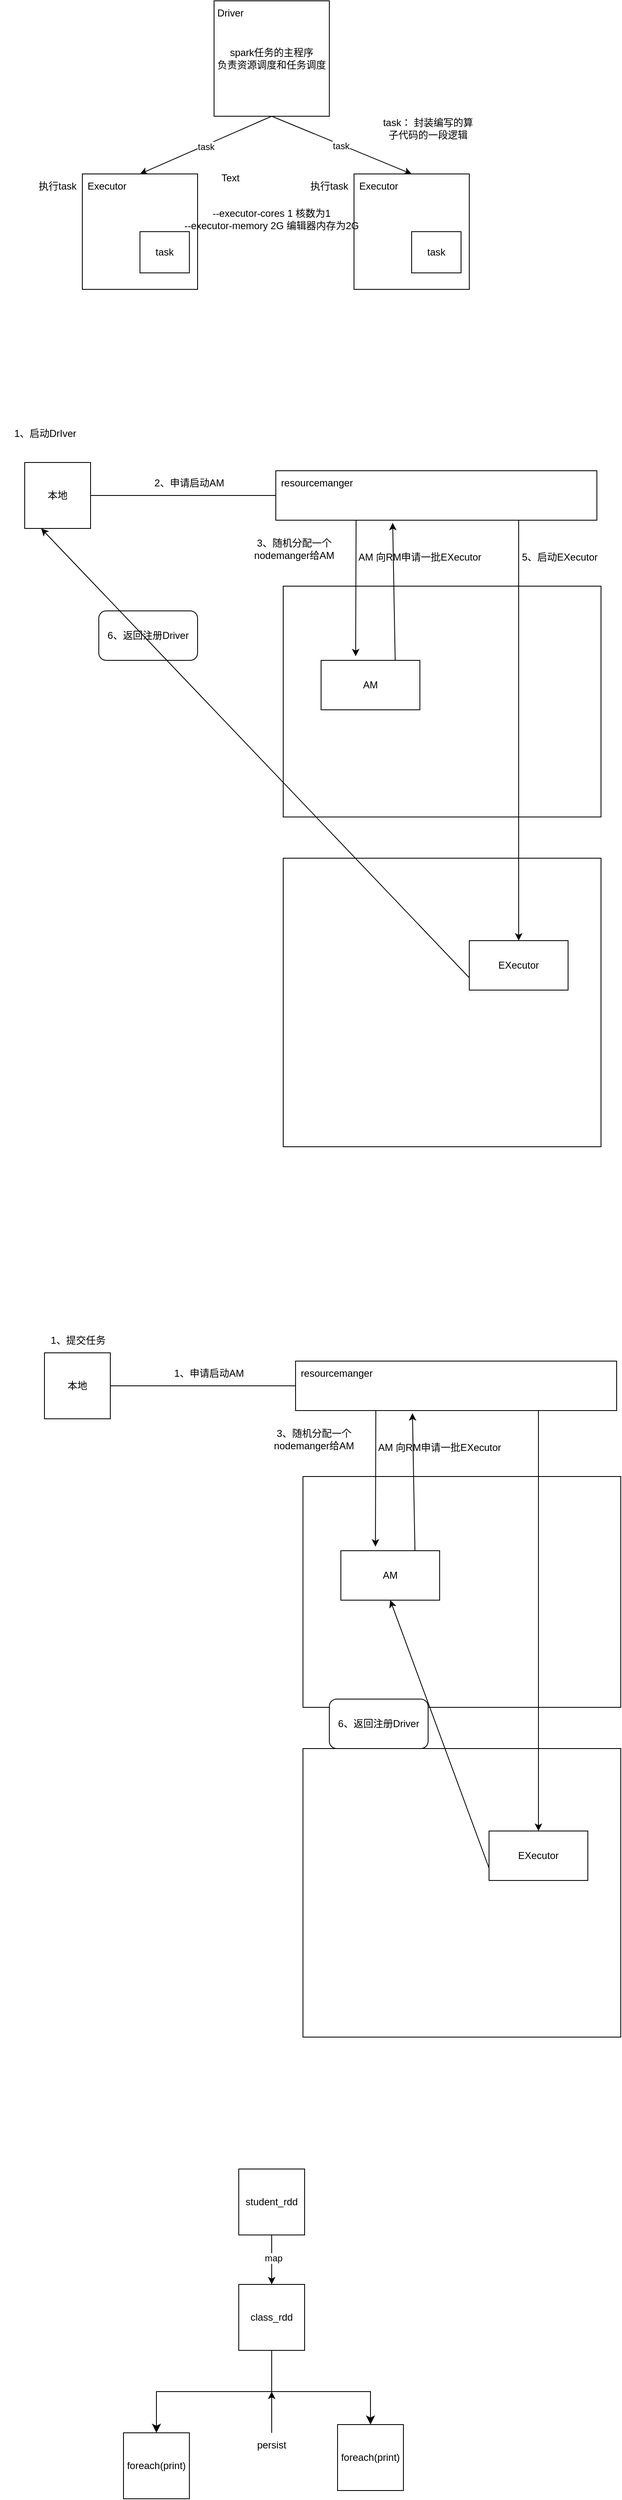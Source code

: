 <mxfile>
    <diagram id="6gFw7yWfGCj8vJcpeCse" name="第 1 页">
        <mxGraphModel dx="506" dy="443" grid="1" gridSize="10" guides="1" tooltips="1" connect="1" arrows="1" fold="1" page="1" pageScale="1" pageWidth="827" pageHeight="1169" math="0" shadow="0">
            <root>
                <mxCell id="0"/>
                <mxCell id="1" parent="0"/>
                <mxCell id="54" value="" style="rounded=0;whiteSpace=wrap;html=1;" parent="1" vertex="1">
                    <mxGeometry x="354" y="1140" width="386" height="350" as="geometry"/>
                </mxCell>
                <mxCell id="18" style="edgeStyle=none;html=1;exitX=0.5;exitY=1;exitDx=0;exitDy=0;entryX=0.5;entryY=0;entryDx=0;entryDy=0;" parent="1" source="2" target="4" edge="1">
                    <mxGeometry relative="1" as="geometry"/>
                </mxCell>
                <mxCell id="22" value="task" style="edgeLabel;html=1;align=center;verticalAlign=middle;resizable=0;points=[];" parent="18" vertex="1" connectable="0">
                    <mxGeometry x="0.013" y="1" relative="1" as="geometry">
                        <mxPoint as="offset"/>
                    </mxGeometry>
                </mxCell>
                <mxCell id="19" style="edgeStyle=none;html=1;exitX=0.5;exitY=1;exitDx=0;exitDy=0;entryX=0.5;entryY=0;entryDx=0;entryDy=0;" parent="1" source="2" target="6" edge="1">
                    <mxGeometry relative="1" as="geometry"/>
                </mxCell>
                <mxCell id="23" value="task" style="edgeLabel;html=1;align=center;verticalAlign=middle;resizable=0;points=[];" parent="19" vertex="1" connectable="0">
                    <mxGeometry x="-0.015" y="-1" relative="1" as="geometry">
                        <mxPoint as="offset"/>
                    </mxGeometry>
                </mxCell>
                <mxCell id="2" value="" style="whiteSpace=wrap;html=1;aspect=fixed;" parent="1" vertex="1">
                    <mxGeometry x="270" y="100" width="140" height="140" as="geometry"/>
                </mxCell>
                <mxCell id="3" value="Driver" style="text;html=1;align=center;verticalAlign=middle;whiteSpace=wrap;rounded=0;" parent="1" vertex="1">
                    <mxGeometry x="260" y="100" width="60" height="30" as="geometry"/>
                </mxCell>
                <mxCell id="4" value="" style="whiteSpace=wrap;html=1;aspect=fixed;" parent="1" vertex="1">
                    <mxGeometry x="110" y="310" width="140" height="140" as="geometry"/>
                </mxCell>
                <mxCell id="5" value="Executor" style="text;html=1;align=center;verticalAlign=middle;whiteSpace=wrap;rounded=0;" parent="1" vertex="1">
                    <mxGeometry x="110" y="310" width="60" height="30" as="geometry"/>
                </mxCell>
                <mxCell id="6" value="" style="whiteSpace=wrap;html=1;aspect=fixed;" parent="1" vertex="1">
                    <mxGeometry x="440" y="310" width="140" height="140" as="geometry"/>
                </mxCell>
                <mxCell id="7" value="Executor" style="text;html=1;align=center;verticalAlign=middle;whiteSpace=wrap;rounded=0;" parent="1" vertex="1">
                    <mxGeometry x="440" y="310" width="60" height="30" as="geometry"/>
                </mxCell>
                <mxCell id="9" value="spark任务的主程序&lt;div&gt;负责资源调度和任务调度&lt;/div&gt;" style="text;html=1;align=center;verticalAlign=middle;whiteSpace=wrap;rounded=0;shadow=1;" parent="1" vertex="1">
                    <mxGeometry x="250" y="140" width="180" height="60" as="geometry"/>
                </mxCell>
                <mxCell id="10" value="执行task" style="text;html=1;align=center;verticalAlign=middle;whiteSpace=wrap;rounded=0;" parent="1" vertex="1">
                    <mxGeometry x="50" y="310" width="60" height="30" as="geometry"/>
                </mxCell>
                <mxCell id="11" value="task" style="rounded=0;whiteSpace=wrap;html=1;" parent="1" vertex="1">
                    <mxGeometry x="180" y="380" width="60" height="50" as="geometry"/>
                </mxCell>
                <mxCell id="12" value="task" style="rounded=0;whiteSpace=wrap;html=1;" parent="1" vertex="1">
                    <mxGeometry x="510" y="380" width="60" height="50" as="geometry"/>
                </mxCell>
                <mxCell id="13" value="执行task" style="text;html=1;align=center;verticalAlign=middle;whiteSpace=wrap;rounded=0;" parent="1" vertex="1">
                    <mxGeometry x="380" y="310" width="60" height="30" as="geometry"/>
                </mxCell>
                <mxCell id="16" value="--executor-cores 1 核数为1&lt;div&gt;--executor-memory 2G 编辑器内存为2G&lt;/div&gt;" style="text;html=1;align=center;verticalAlign=middle;whiteSpace=wrap;rounded=0;" parent="1" vertex="1">
                    <mxGeometry x="225" y="350" width="230" height="30" as="geometry"/>
                </mxCell>
                <mxCell id="20" value="Text" style="text;html=1;align=center;verticalAlign=middle;whiteSpace=wrap;rounded=0;" parent="1" vertex="1">
                    <mxGeometry x="260" y="300" width="60" height="30" as="geometry"/>
                </mxCell>
                <mxCell id="21" value="task： 封装编写的算子代码的一段逻辑" style="text;html=1;align=center;verticalAlign=middle;whiteSpace=wrap;rounded=0;" parent="1" vertex="1">
                    <mxGeometry x="470" y="240" width="120" height="30" as="geometry"/>
                </mxCell>
                <mxCell id="37" style="edgeStyle=none;html=1;exitX=1;exitY=0.5;exitDx=0;exitDy=0;entryX=0.25;entryY=1;entryDx=0;entryDy=0;" parent="1" source="24" target="34" edge="1">
                    <mxGeometry relative="1" as="geometry"/>
                </mxCell>
                <mxCell id="24" value="本地" style="whiteSpace=wrap;html=1;aspect=fixed;" parent="1" vertex="1">
                    <mxGeometry x="40" y="660" width="80" height="80" as="geometry"/>
                </mxCell>
                <mxCell id="35" value="" style="rounded=0;whiteSpace=wrap;html=1;" parent="1" vertex="1">
                    <mxGeometry x="354" y="810" width="386" height="280" as="geometry"/>
                </mxCell>
                <mxCell id="33" value="" style="rounded=0;whiteSpace=wrap;html=1;" parent="1" vertex="1">
                    <mxGeometry x="345" y="670" width="390" height="60" as="geometry"/>
                </mxCell>
                <mxCell id="34" value="resourcemanger" style="text;html=1;align=center;verticalAlign=middle;whiteSpace=wrap;rounded=0;" parent="1" vertex="1">
                    <mxGeometry x="335" y="670" width="120" height="30" as="geometry"/>
                </mxCell>
                <mxCell id="36" value="AM" style="rounded=0;whiteSpace=wrap;html=1;" parent="1" vertex="1">
                    <mxGeometry x="400" y="900" width="120" height="60" as="geometry"/>
                </mxCell>
                <mxCell id="38" value="3、随机分配一个nodemanger给AM" style="text;html=1;align=center;verticalAlign=middle;whiteSpace=wrap;rounded=0;" parent="1" vertex="1">
                    <mxGeometry x="310" y="750" width="115" height="30" as="geometry"/>
                </mxCell>
                <mxCell id="40" value="1、启动DrIver" style="text;html=1;align=center;verticalAlign=middle;whiteSpace=wrap;rounded=0;" parent="1" vertex="1">
                    <mxGeometry x="10" y="610" width="110" height="30" as="geometry"/>
                </mxCell>
                <mxCell id="41" value="2、申请启动AM" style="text;html=1;align=center;verticalAlign=middle;whiteSpace=wrap;rounded=0;" parent="1" vertex="1">
                    <mxGeometry x="180" y="670" width="120" height="30" as="geometry"/>
                </mxCell>
                <mxCell id="42" style="edgeStyle=none;html=1;exitX=0.25;exitY=1;exitDx=0;exitDy=0;entryX=0.35;entryY=-0.082;entryDx=0;entryDy=0;entryPerimeter=0;" parent="1" source="33" target="36" edge="1">
                    <mxGeometry relative="1" as="geometry"/>
                </mxCell>
                <mxCell id="43" value="AM 向RM申请一批EXecutor" style="text;html=1;align=center;verticalAlign=middle;whiteSpace=wrap;rounded=0;" parent="1" vertex="1">
                    <mxGeometry x="440" y="760" width="160" height="30" as="geometry"/>
                </mxCell>
                <mxCell id="44" style="edgeStyle=none;html=1;exitX=0.75;exitY=0;exitDx=0;exitDy=0;entryX=0.364;entryY=1.053;entryDx=0;entryDy=0;entryPerimeter=0;" parent="1" source="36" target="33" edge="1">
                    <mxGeometry relative="1" as="geometry"/>
                </mxCell>
                <mxCell id="45" value="EXecutor" style="rounded=0;whiteSpace=wrap;html=1;" parent="1" vertex="1">
                    <mxGeometry x="580" y="1240" width="120" height="60" as="geometry"/>
                </mxCell>
                <mxCell id="51" value="5、启动EXecutor" style="text;html=1;align=center;verticalAlign=middle;whiteSpace=wrap;rounded=0;" parent="1" vertex="1">
                    <mxGeometry x="620" y="760" width="140" height="30" as="geometry"/>
                </mxCell>
                <mxCell id="53" value="6、返回注册Driver" style="rounded=1;whiteSpace=wrap;html=1;" parent="1" vertex="1">
                    <mxGeometry x="130" y="840" width="120" height="60" as="geometry"/>
                </mxCell>
                <mxCell id="48" style="edgeStyle=none;html=1;" parent="1" target="45" edge="1">
                    <mxGeometry relative="1" as="geometry">
                        <mxPoint x="640" y="730" as="sourcePoint"/>
                    </mxGeometry>
                </mxCell>
                <mxCell id="52" style="edgeStyle=none;html=1;exitX=0;exitY=0.75;exitDx=0;exitDy=0;entryX=0.25;entryY=1;entryDx=0;entryDy=0;" parent="1" source="45" target="24" edge="1">
                    <mxGeometry relative="1" as="geometry"/>
                </mxCell>
                <mxCell id="55" value="" style="rounded=0;whiteSpace=wrap;html=1;" parent="1" vertex="1">
                    <mxGeometry x="378" y="2220" width="386" height="350" as="geometry"/>
                </mxCell>
                <mxCell id="56" style="edgeStyle=none;html=1;exitX=1;exitY=0.5;exitDx=0;exitDy=0;entryX=0.25;entryY=1;entryDx=0;entryDy=0;" parent="1" source="57" target="60" edge="1">
                    <mxGeometry relative="1" as="geometry"/>
                </mxCell>
                <mxCell id="74" style="edgeStyle=none;html=1;exitX=0.25;exitY=1;exitDx=0;exitDy=0;" parent="1" source="57" edge="1">
                    <mxGeometry relative="1" as="geometry">
                        <mxPoint x="83.857" y="1819.857" as="targetPoint"/>
                    </mxGeometry>
                </mxCell>
                <mxCell id="57" value="本地" style="whiteSpace=wrap;html=1;aspect=fixed;" parent="1" vertex="1">
                    <mxGeometry x="64" y="1740" width="80" height="80" as="geometry"/>
                </mxCell>
                <mxCell id="58" value="" style="rounded=0;whiteSpace=wrap;html=1;" parent="1" vertex="1">
                    <mxGeometry x="378" y="1890" width="386" height="280" as="geometry"/>
                </mxCell>
                <mxCell id="59" value="" style="rounded=0;whiteSpace=wrap;html=1;" parent="1" vertex="1">
                    <mxGeometry x="369" y="1750" width="390" height="60" as="geometry"/>
                </mxCell>
                <mxCell id="60" value="resourcemanger" style="text;html=1;align=center;verticalAlign=middle;whiteSpace=wrap;rounded=0;" parent="1" vertex="1">
                    <mxGeometry x="359" y="1750" width="120" height="30" as="geometry"/>
                </mxCell>
                <mxCell id="61" value="AM" style="rounded=0;whiteSpace=wrap;html=1;" parent="1" vertex="1">
                    <mxGeometry x="424" y="1980" width="120" height="60" as="geometry"/>
                </mxCell>
                <mxCell id="62" value="3、随机分配一个nodemanger给AM" style="text;html=1;align=center;verticalAlign=middle;whiteSpace=wrap;rounded=0;" parent="1" vertex="1">
                    <mxGeometry x="334" y="1830" width="115" height="30" as="geometry"/>
                </mxCell>
                <mxCell id="64" value="1、申请启动AM" style="text;html=1;align=center;verticalAlign=middle;whiteSpace=wrap;rounded=0;" parent="1" vertex="1">
                    <mxGeometry x="204" y="1750" width="120" height="30" as="geometry"/>
                </mxCell>
                <mxCell id="65" style="edgeStyle=none;html=1;exitX=0.25;exitY=1;exitDx=0;exitDy=0;entryX=0.35;entryY=-0.082;entryDx=0;entryDy=0;entryPerimeter=0;" parent="1" source="59" target="61" edge="1">
                    <mxGeometry relative="1" as="geometry"/>
                </mxCell>
                <mxCell id="66" value="AM 向RM申请一批EXecutor" style="text;html=1;align=center;verticalAlign=middle;whiteSpace=wrap;rounded=0;" parent="1" vertex="1">
                    <mxGeometry x="464" y="1840" width="160" height="30" as="geometry"/>
                </mxCell>
                <mxCell id="67" style="edgeStyle=none;html=1;exitX=0.75;exitY=0;exitDx=0;exitDy=0;entryX=0.364;entryY=1.053;entryDx=0;entryDy=0;entryPerimeter=0;" parent="1" source="61" target="59" edge="1">
                    <mxGeometry relative="1" as="geometry"/>
                </mxCell>
                <mxCell id="68" value="EXecutor" style="rounded=0;whiteSpace=wrap;html=1;" parent="1" vertex="1">
                    <mxGeometry x="604" y="2320" width="120" height="60" as="geometry"/>
                </mxCell>
                <mxCell id="69" value="6、返回注册Driver" style="rounded=1;whiteSpace=wrap;html=1;" parent="1" vertex="1">
                    <mxGeometry x="410" y="2160" width="120" height="60" as="geometry"/>
                </mxCell>
                <mxCell id="70" style="edgeStyle=none;html=1;" parent="1" target="68" edge="1">
                    <mxGeometry relative="1" as="geometry">
                        <mxPoint x="664" y="1810" as="sourcePoint"/>
                    </mxGeometry>
                </mxCell>
                <mxCell id="71" style="edgeStyle=none;html=1;exitX=0;exitY=0.75;exitDx=0;exitDy=0;entryX=0.5;entryY=1;entryDx=0;entryDy=0;" parent="1" source="68" target="61" edge="1">
                    <mxGeometry relative="1" as="geometry"/>
                </mxCell>
                <mxCell id="72" value="1、提交任务" style="text;html=1;align=center;verticalAlign=middle;whiteSpace=wrap;rounded=0;" parent="1" vertex="1">
                    <mxGeometry x="50" y="1710" width="110" height="30" as="geometry"/>
                </mxCell>
                <mxCell id="80" style="edgeStyle=none;html=1;exitX=0.5;exitY=1;exitDx=0;exitDy=0;entryX=0.5;entryY=0;entryDx=0;entryDy=0;" edge="1" parent="1" source="75" target="76">
                    <mxGeometry relative="1" as="geometry"/>
                </mxCell>
                <mxCell id="89" value="map" style="edgeLabel;html=1;align=center;verticalAlign=middle;resizable=0;points=[];" vertex="1" connectable="0" parent="80">
                    <mxGeometry x="-0.078" y="2" relative="1" as="geometry">
                        <mxPoint as="offset"/>
                    </mxGeometry>
                </mxCell>
                <mxCell id="75" value="student_rdd" style="whiteSpace=wrap;html=1;aspect=fixed;" vertex="1" parent="1">
                    <mxGeometry x="300" y="2730" width="80" height="80" as="geometry"/>
                </mxCell>
                <mxCell id="76" value="class_rdd" style="whiteSpace=wrap;html=1;aspect=fixed;" vertex="1" parent="1">
                    <mxGeometry x="300" y="2870" width="80" height="80" as="geometry"/>
                </mxCell>
                <mxCell id="78" value="foreach(print)" style="whiteSpace=wrap;html=1;aspect=fixed;" vertex="1" parent="1">
                    <mxGeometry x="420" y="3040" width="80" height="80" as="geometry"/>
                </mxCell>
                <mxCell id="79" value="foreach(print)" style="whiteSpace=wrap;html=1;aspect=fixed;" vertex="1" parent="1">
                    <mxGeometry x="160" y="3050" width="80" height="80" as="geometry"/>
                </mxCell>
                <mxCell id="83" value="" style="edgeStyle=elbowEdgeStyle;elbow=vertical;endArrow=classic;html=1;curved=0;rounded=0;endSize=8;startSize=8;entryX=0.5;entryY=0;entryDx=0;entryDy=0;exitX=0.5;exitY=1;exitDx=0;exitDy=0;" edge="1" parent="1" source="76" target="79">
                    <mxGeometry width="50" height="50" relative="1" as="geometry">
                        <mxPoint x="240" y="3010" as="sourcePoint"/>
                        <mxPoint x="290" y="2960" as="targetPoint"/>
                    </mxGeometry>
                </mxCell>
                <mxCell id="85" value="" style="edgeStyle=elbowEdgeStyle;elbow=vertical;endArrow=classic;html=1;curved=0;rounded=0;endSize=8;startSize=8;entryX=0.5;entryY=0;entryDx=0;entryDy=0;" edge="1" parent="1" target="78">
                    <mxGeometry width="50" height="50" relative="1" as="geometry">
                        <mxPoint x="340" y="3000" as="sourcePoint"/>
                        <mxPoint x="290" y="2960" as="targetPoint"/>
                        <Array as="points">
                            <mxPoint x="400" y="3000"/>
                        </Array>
                    </mxGeometry>
                </mxCell>
                <mxCell id="92" style="edgeStyle=none;html=1;exitX=0.5;exitY=0;exitDx=0;exitDy=0;" edge="1" parent="1" source="91">
                    <mxGeometry relative="1" as="geometry">
                        <mxPoint x="340" y="3000" as="targetPoint"/>
                    </mxGeometry>
                </mxCell>
                <mxCell id="91" value="persist" style="text;html=1;align=center;verticalAlign=middle;whiteSpace=wrap;rounded=0;" vertex="1" parent="1">
                    <mxGeometry x="310" y="3050" width="60" height="30" as="geometry"/>
                </mxCell>
            </root>
        </mxGraphModel>
    </diagram>
</mxfile>
